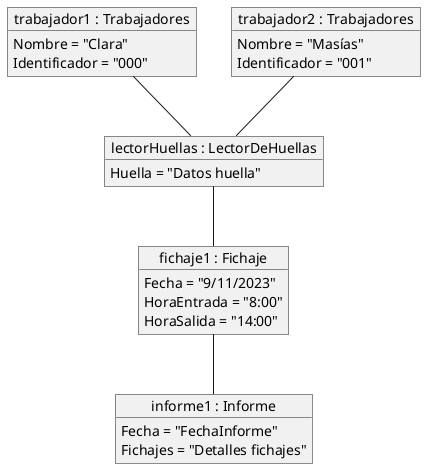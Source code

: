 @startuml

object "trabajador1 : Trabajadores" as trabajador1 {
    Nombre = "Clara"
    Identificador = "000"
}

object "trabajador2 : Trabajadores" as trabajador2 {
    Nombre = "Masías"
    Identificador = "001"
}

object "lectorHuellas : LectorDeHuellas" as lectorHuellas {
    Huella = "Datos huella"
}

object "fichaje1 : Fichaje" as fichaje1 {
    Fecha = "9/11/2023"
    HoraEntrada = "8:00"
    HoraSalida = "14:00"
}

object "informe1 : Informe" as informe1 {
    Fecha = "FechaInforme"
    Fichajes = "Detalles fichajes"
}

trabajador1 -- lectorHuellas
trabajador2 -- lectorHuellas
lectorHuellas -- fichaje1
fichaje1 -- informe1

@enduml
